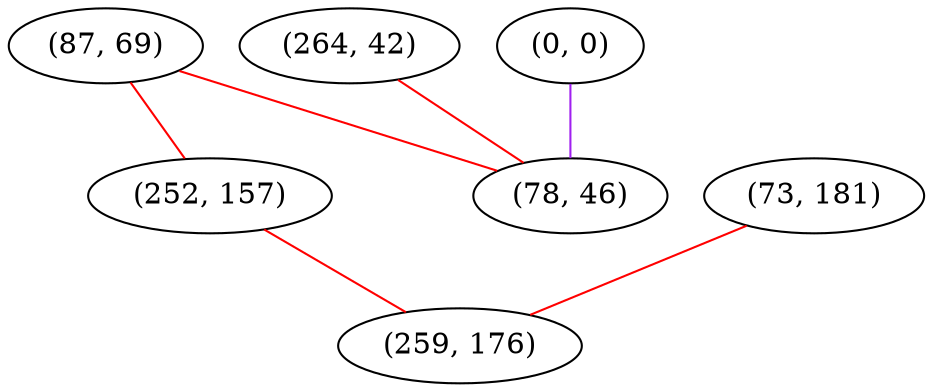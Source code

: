 graph "" {
"(87, 69)";
"(252, 157)";
"(73, 181)";
"(264, 42)";
"(0, 0)";
"(78, 46)";
"(259, 176)";
"(87, 69)" -- "(252, 157)"  [color=red, key=0, weight=1];
"(87, 69)" -- "(78, 46)"  [color=red, key=0, weight=1];
"(252, 157)" -- "(259, 176)"  [color=red, key=0, weight=1];
"(73, 181)" -- "(259, 176)"  [color=red, key=0, weight=1];
"(264, 42)" -- "(78, 46)"  [color=red, key=0, weight=1];
"(0, 0)" -- "(78, 46)"  [color=purple, key=0, weight=4];
}
